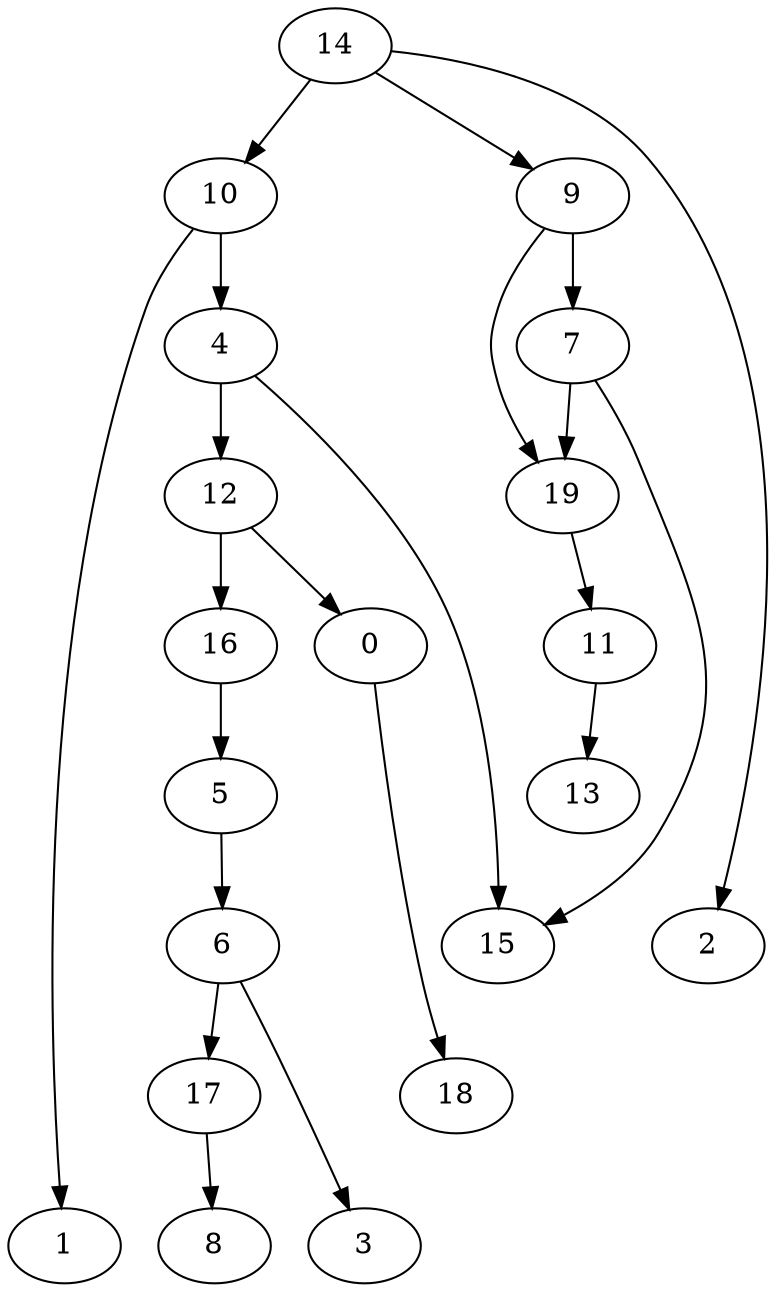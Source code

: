 digraph G {
    0;
    18;
    4;
    12;
    15;
    16;
    5;
    6;
    3;
    17;
    8;
    7;
    19;
    11;
    13;
    9;
    10;
    1;
    14;
    2;
    0 -> 18 [weight=0];
    4 -> 12 [weight=0];
    4 -> 15 [weight=0];
    12 -> 0 [weight=0];
    12 -> 16 [weight=0];
    16 -> 5 [weight=0];
    5 -> 6 [weight=0];
    6 -> 3 [weight=0];
    6 -> 17 [weight=0];
    17 -> 8 [weight=0];
    7 -> 15 [weight=0];
    7 -> 19 [weight=0];
    19 -> 11 [weight=0];
    11 -> 13 [weight=0];
    9 -> 7 [weight=1];
    9 -> 19 [weight=0];
    10 -> 4 [weight=3];
    10 -> 1 [weight=0];
    14 -> 9 [weight=0];
    14 -> 10 [weight=0];
    14 -> 2 [weight=0];
}
